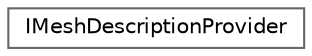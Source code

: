 digraph "Graphical Class Hierarchy"
{
 // INTERACTIVE_SVG=YES
 // LATEX_PDF_SIZE
  bgcolor="transparent";
  edge [fontname=Helvetica,fontsize=10,labelfontname=Helvetica,labelfontsize=10];
  node [fontname=Helvetica,fontsize=10,shape=box,height=0.2,width=0.4];
  rankdir="LR";
  Node0 [id="Node000000",label="IMeshDescriptionProvider",height=0.2,width=0.4,color="grey40", fillcolor="white", style="filled",URL="$d4/d22/classIMeshDescriptionProvider.html",tooltip=" "];
}
